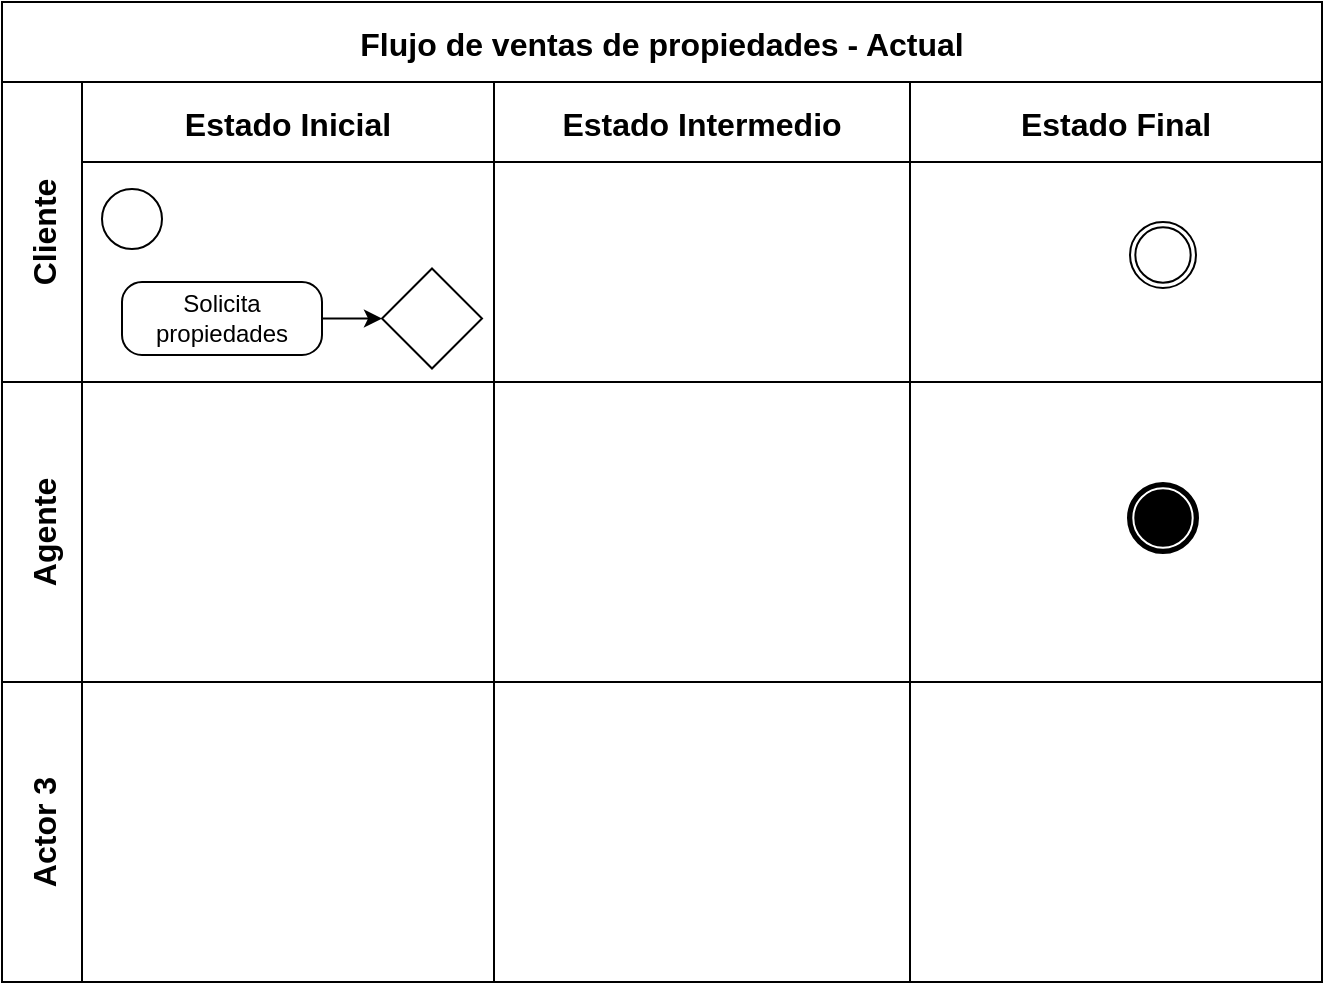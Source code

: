 <mxfile version="24.7.6">
  <diagram name="Ventas - Actual" id="HQO-HxVfIT80cwZHHfyy">
    <mxGraphModel dx="704" dy="347" grid="1" gridSize="10" guides="1" tooltips="1" connect="1" arrows="1" fold="1" page="1" pageScale="1" pageWidth="827" pageHeight="1169" math="0" shadow="0">
      <root>
        <mxCell id="0" />
        <mxCell id="1" parent="0" />
        <mxCell id="hHG_mxZY4bNIqkXp-kCM-1" value="Flujo de ventas de propiedades - Actual" style="shape=table;childLayout=tableLayout;startSize=40;collapsible=0;recursiveResize=0;expand=0;fontSize=16;fontStyle=1" vertex="1" parent="1">
          <mxGeometry x="210" y="40" width="660" height="490" as="geometry" />
        </mxCell>
        <mxCell id="hHG_mxZY4bNIqkXp-kCM-2" value="Cliente" style="shape=tableRow;horizontal=0;swimlaneHead=0;swimlaneBody=0;top=0;left=0;strokeColor=inherit;bottom=0;right=0;dropTarget=0;fontStyle=1;fillColor=none;points=[[0,0.5],[1,0.5]];portConstraint=eastwest;startSize=40;collapsible=0;recursiveResize=0;expand=0;fontSize=16;" vertex="1" parent="hHG_mxZY4bNIqkXp-kCM-1">
          <mxGeometry y="40" width="660" height="150" as="geometry" />
        </mxCell>
        <mxCell id="hHG_mxZY4bNIqkXp-kCM-3" value="Estado Inicial" style="swimlane;swimlaneHead=0;swimlaneBody=0;fontStyle=1;strokeColor=inherit;connectable=0;fillColor=none;startSize=40;collapsible=0;recursiveResize=0;expand=0;fontSize=16;" vertex="1" parent="hHG_mxZY4bNIqkXp-kCM-2">
          <mxGeometry x="40" width="206" height="150" as="geometry">
            <mxRectangle width="206" height="150" as="alternateBounds" />
          </mxGeometry>
        </mxCell>
        <mxCell id="hHG_mxZY4bNIqkXp-kCM-14" value="" style="points=[[0.145,0.145,0],[0.5,0,0],[0.855,0.145,0],[1,0.5,0],[0.855,0.855,0],[0.5,1,0],[0.145,0.855,0],[0,0.5,0]];shape=mxgraph.bpmn.event;html=1;verticalLabelPosition=bottom;labelBackgroundColor=#ffffff;verticalAlign=top;align=center;perimeter=ellipsePerimeter;outlineConnect=0;aspect=fixed;outline=standard;symbol=general;" vertex="1" parent="hHG_mxZY4bNIqkXp-kCM-3">
          <mxGeometry x="10" y="53.5" width="30" height="30" as="geometry" />
        </mxCell>
        <mxCell id="hHG_mxZY4bNIqkXp-kCM-17" value="Solicita propiedades" style="points=[[0.25,0,0],[0.5,0,0],[0.75,0,0],[1,0.25,0],[1,0.5,0],[1,0.75,0],[0.75,1,0],[0.5,1,0],[0.25,1,0],[0,0.75,0],[0,0.5,0],[0,0.25,0]];shape=mxgraph.bpmn.task;whiteSpace=wrap;rectStyle=rounded;size=10;html=1;container=1;expand=0;collapsible=0;taskMarker=abstract;" vertex="1" parent="hHG_mxZY4bNIqkXp-kCM-3">
          <mxGeometry x="20" y="100" width="100" height="36.5" as="geometry" />
        </mxCell>
        <mxCell id="hHG_mxZY4bNIqkXp-kCM-18" value="" style="points=[[0.25,0.25,0],[0.5,0,0],[0.75,0.25,0],[1,0.5,0],[0.75,0.75,0],[0.5,1,0],[0.25,0.75,0],[0,0.5,0]];shape=mxgraph.bpmn.gateway2;html=1;verticalLabelPosition=bottom;labelBackgroundColor=#ffffff;verticalAlign=top;align=center;perimeter=rhombusPerimeter;outlineConnect=0;outline=none;symbol=none;" vertex="1" parent="hHG_mxZY4bNIqkXp-kCM-3">
          <mxGeometry x="150" y="93.25" width="50" height="50" as="geometry" />
        </mxCell>
        <mxCell id="hHG_mxZY4bNIqkXp-kCM-19" style="edgeStyle=orthogonalEdgeStyle;rounded=0;orthogonalLoop=1;jettySize=auto;html=1;entryX=0;entryY=0.5;entryDx=0;entryDy=0;entryPerimeter=0;" edge="1" parent="hHG_mxZY4bNIqkXp-kCM-3" source="hHG_mxZY4bNIqkXp-kCM-17" target="hHG_mxZY4bNIqkXp-kCM-18">
          <mxGeometry relative="1" as="geometry" />
        </mxCell>
        <mxCell id="hHG_mxZY4bNIqkXp-kCM-4" value="Estado Intermedio" style="swimlane;swimlaneHead=0;swimlaneBody=0;fontStyle=1;strokeColor=inherit;connectable=0;fillColor=none;startSize=40;collapsible=0;recursiveResize=0;expand=0;fontSize=16;" vertex="1" parent="hHG_mxZY4bNIqkXp-kCM-2">
          <mxGeometry x="246" width="208" height="150" as="geometry">
            <mxRectangle width="208" height="150" as="alternateBounds" />
          </mxGeometry>
        </mxCell>
        <mxCell id="hHG_mxZY4bNIqkXp-kCM-5" value="Estado Final" style="swimlane;swimlaneHead=0;swimlaneBody=0;fontStyle=1;strokeColor=inherit;connectable=0;fillColor=none;startSize=40;collapsible=0;recursiveResize=0;expand=0;fontSize=16;" vertex="1" parent="hHG_mxZY4bNIqkXp-kCM-2">
          <mxGeometry x="454" width="206" height="150" as="geometry">
            <mxRectangle width="206" height="150" as="alternateBounds" />
          </mxGeometry>
        </mxCell>
        <mxCell id="hHG_mxZY4bNIqkXp-kCM-16" value="" style="points=[[0.145,0.145,0],[0.5,0,0],[0.855,0.145,0],[1,0.5,0],[0.855,0.855,0],[0.5,1,0],[0.145,0.855,0],[0,0.5,0]];shape=mxgraph.bpmn.event;html=1;verticalLabelPosition=bottom;labelBackgroundColor=#ffffff;verticalAlign=top;align=center;perimeter=ellipsePerimeter;outlineConnect=0;aspect=fixed;outline=throwing;symbol=general;" vertex="1" parent="hHG_mxZY4bNIqkXp-kCM-5">
          <mxGeometry x="110" y="70" width="33" height="33" as="geometry" />
        </mxCell>
        <mxCell id="hHG_mxZY4bNIqkXp-kCM-6" value="Agente" style="shape=tableRow;horizontal=0;swimlaneHead=0;swimlaneBody=0;top=0;left=0;strokeColor=inherit;bottom=0;right=0;dropTarget=0;fontStyle=1;fillColor=none;points=[[0,0.5],[1,0.5]];portConstraint=eastwest;startSize=40;collapsible=0;recursiveResize=0;expand=0;fontSize=16;" vertex="1" parent="hHG_mxZY4bNIqkXp-kCM-1">
          <mxGeometry y="190" width="660" height="150" as="geometry" />
        </mxCell>
        <mxCell id="hHG_mxZY4bNIqkXp-kCM-7" value="" style="swimlane;swimlaneHead=0;swimlaneBody=0;fontStyle=1;connectable=0;strokeColor=inherit;fillColor=none;startSize=0;collapsible=0;recursiveResize=0;expand=0;fontSize=16;" vertex="1" parent="hHG_mxZY4bNIqkXp-kCM-6">
          <mxGeometry x="40" width="206" height="150" as="geometry">
            <mxRectangle width="206" height="150" as="alternateBounds" />
          </mxGeometry>
        </mxCell>
        <mxCell id="hHG_mxZY4bNIqkXp-kCM-8" value="" style="swimlane;swimlaneHead=0;swimlaneBody=0;fontStyle=1;connectable=0;strokeColor=inherit;fillColor=none;startSize=0;collapsible=0;recursiveResize=0;expand=0;fontSize=16;" vertex="1" parent="hHG_mxZY4bNIqkXp-kCM-6">
          <mxGeometry x="246" width="208" height="150" as="geometry">
            <mxRectangle width="208" height="150" as="alternateBounds" />
          </mxGeometry>
        </mxCell>
        <mxCell id="hHG_mxZY4bNIqkXp-kCM-9" value="" style="swimlane;swimlaneHead=0;swimlaneBody=0;fontStyle=1;connectable=0;strokeColor=inherit;fillColor=none;startSize=0;collapsible=0;recursiveResize=0;expand=0;fontSize=16;" vertex="1" parent="hHG_mxZY4bNIqkXp-kCM-6">
          <mxGeometry x="454" width="206" height="150" as="geometry">
            <mxRectangle width="206" height="150" as="alternateBounds" />
          </mxGeometry>
        </mxCell>
        <mxCell id="hHG_mxZY4bNIqkXp-kCM-15" value="" style="points=[[0.145,0.145,0],[0.5,0,0],[0.855,0.145,0],[1,0.5,0],[0.855,0.855,0],[0.5,1,0],[0.145,0.855,0],[0,0.5,0]];shape=mxgraph.bpmn.event;html=1;verticalLabelPosition=bottom;labelBackgroundColor=#ffffff;verticalAlign=top;align=center;perimeter=ellipsePerimeter;outlineConnect=0;aspect=fixed;outline=end;symbol=terminate;" vertex="1" parent="hHG_mxZY4bNIqkXp-kCM-9">
          <mxGeometry x="110" y="51.5" width="33" height="33" as="geometry" />
        </mxCell>
        <mxCell id="hHG_mxZY4bNIqkXp-kCM-10" value="Actor 3" style="shape=tableRow;horizontal=0;swimlaneHead=0;swimlaneBody=0;top=0;left=0;strokeColor=inherit;bottom=0;right=0;dropTarget=0;fontStyle=1;fillColor=none;points=[[0,0.5],[1,0.5]];portConstraint=eastwest;startSize=40;collapsible=0;recursiveResize=0;expand=0;fontSize=16;" vertex="1" parent="hHG_mxZY4bNIqkXp-kCM-1">
          <mxGeometry y="340" width="660" height="150" as="geometry" />
        </mxCell>
        <mxCell id="hHG_mxZY4bNIqkXp-kCM-11" value="" style="swimlane;swimlaneHead=0;swimlaneBody=0;fontStyle=1;connectable=0;strokeColor=inherit;fillColor=none;startSize=0;collapsible=0;recursiveResize=0;expand=0;fontSize=16;" vertex="1" parent="hHG_mxZY4bNIqkXp-kCM-10">
          <mxGeometry x="40" width="206" height="150" as="geometry">
            <mxRectangle width="206" height="150" as="alternateBounds" />
          </mxGeometry>
        </mxCell>
        <mxCell id="hHG_mxZY4bNIqkXp-kCM-12" value="" style="swimlane;swimlaneHead=0;swimlaneBody=0;fontStyle=1;connectable=0;strokeColor=inherit;fillColor=none;startSize=0;collapsible=0;recursiveResize=0;expand=0;fontSize=16;" vertex="1" parent="hHG_mxZY4bNIqkXp-kCM-10">
          <mxGeometry x="246" width="208" height="150" as="geometry">
            <mxRectangle width="208" height="150" as="alternateBounds" />
          </mxGeometry>
        </mxCell>
        <mxCell id="hHG_mxZY4bNIqkXp-kCM-13" value="" style="swimlane;swimlaneHead=0;swimlaneBody=0;fontStyle=1;connectable=0;strokeColor=inherit;fillColor=none;startSize=0;collapsible=0;recursiveResize=0;expand=0;fontSize=16;" vertex="1" parent="hHG_mxZY4bNIqkXp-kCM-10">
          <mxGeometry x="454" width="206" height="150" as="geometry">
            <mxRectangle width="206" height="150" as="alternateBounds" />
          </mxGeometry>
        </mxCell>
      </root>
    </mxGraphModel>
  </diagram>
</mxfile>
